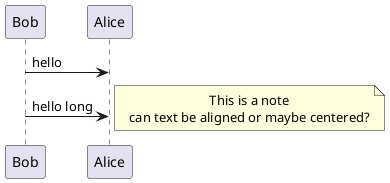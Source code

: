{
  "sha1": "1v57qqcgdixsqb0dmufv2dxt58f9s4p",
  "insertion": {
    "when": "2024-05-30T20:48:19.802Z",
    "url": "https://github.com/plantuml/plantuml/issues/134",
    "user": "plantuml@gmail.com"
  }
}
@startuml
skinparam noteTextAlignment  center

Bob -> Alice : hello
Bob -> Alice : hello long
note right
This is a note
can text be aligned or maybe centered?
endnote
@enduml
